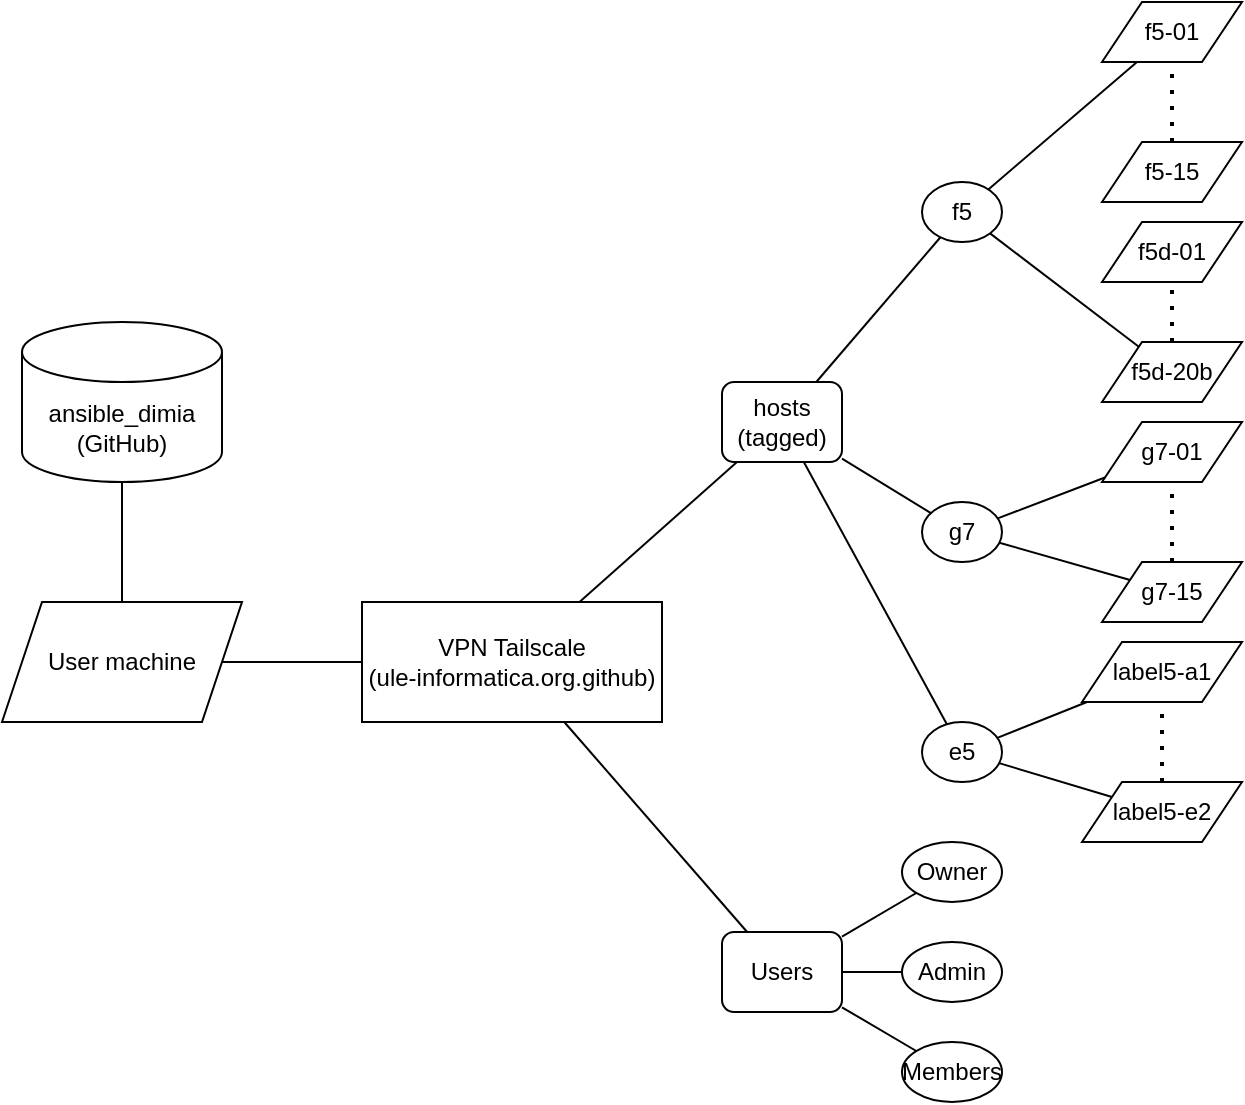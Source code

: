 <mxfile version="24.7.8">
  <diagram name="Página-1" id="mrtegxDcKuLyT-rHk_0z">
    <mxGraphModel dx="980" dy="644" grid="1" gridSize="10" guides="1" tooltips="1" connect="1" arrows="1" fold="1" page="1" pageScale="1" pageWidth="827" pageHeight="1169" math="0" shadow="0">
      <root>
        <mxCell id="0" />
        <mxCell id="1" parent="0" />
        <mxCell id="gzPxU7n1VM5Tg1i428SV-1" value="VPN Tailscale&lt;div&gt;(ule-informatica.org.github)&lt;/div&gt;" style="rounded=0;whiteSpace=wrap;html=1;" vertex="1" parent="1">
          <mxGeometry x="360" y="380" width="150" height="60" as="geometry" />
        </mxCell>
        <mxCell id="gzPxU7n1VM5Tg1i428SV-2" value="f5" style="ellipse;whiteSpace=wrap;html=1;" vertex="1" parent="1">
          <mxGeometry x="640" y="170" width="40" height="30" as="geometry" />
        </mxCell>
        <mxCell id="gzPxU7n1VM5Tg1i428SV-3" value="g7" style="ellipse;whiteSpace=wrap;html=1;" vertex="1" parent="1">
          <mxGeometry x="640" y="330" width="40" height="30" as="geometry" />
        </mxCell>
        <mxCell id="gzPxU7n1VM5Tg1i428SV-4" value="f5-01" style="shape=parallelogram;perimeter=parallelogramPerimeter;whiteSpace=wrap;html=1;fixedSize=1;" vertex="1" parent="1">
          <mxGeometry x="730" y="80" width="70" height="30" as="geometry" />
        </mxCell>
        <mxCell id="gzPxU7n1VM5Tg1i428SV-5" value="f5-15" style="shape=parallelogram;perimeter=parallelogramPerimeter;whiteSpace=wrap;html=1;fixedSize=1;" vertex="1" parent="1">
          <mxGeometry x="730" y="150" width="70" height="30" as="geometry" />
        </mxCell>
        <mxCell id="gzPxU7n1VM5Tg1i428SV-6" value="f5d-01" style="shape=parallelogram;perimeter=parallelogramPerimeter;whiteSpace=wrap;html=1;fixedSize=1;" vertex="1" parent="1">
          <mxGeometry x="730" y="190" width="70" height="30" as="geometry" />
        </mxCell>
        <mxCell id="gzPxU7n1VM5Tg1i428SV-7" value="f5d-20b" style="shape=parallelogram;perimeter=parallelogramPerimeter;whiteSpace=wrap;html=1;fixedSize=1;" vertex="1" parent="1">
          <mxGeometry x="730" y="250" width="70" height="30" as="geometry" />
        </mxCell>
        <mxCell id="gzPxU7n1VM5Tg1i428SV-8" value="g7-01" style="shape=parallelogram;perimeter=parallelogramPerimeter;whiteSpace=wrap;html=1;fixedSize=1;" vertex="1" parent="1">
          <mxGeometry x="730" y="290" width="70" height="30" as="geometry" />
        </mxCell>
        <mxCell id="gzPxU7n1VM5Tg1i428SV-9" value="g7-15" style="shape=parallelogram;perimeter=parallelogramPerimeter;whiteSpace=wrap;html=1;fixedSize=1;" vertex="1" parent="1">
          <mxGeometry x="730" y="360" width="70" height="30" as="geometry" />
        </mxCell>
        <mxCell id="gzPxU7n1VM5Tg1i428SV-10" value="e5" style="ellipse;whiteSpace=wrap;html=1;" vertex="1" parent="1">
          <mxGeometry x="640" y="440" width="40" height="30" as="geometry" />
        </mxCell>
        <mxCell id="gzPxU7n1VM5Tg1i428SV-11" value="label5-a1" style="shape=parallelogram;perimeter=parallelogramPerimeter;whiteSpace=wrap;html=1;fixedSize=1;" vertex="1" parent="1">
          <mxGeometry x="720" y="400" width="80" height="30" as="geometry" />
        </mxCell>
        <mxCell id="gzPxU7n1VM5Tg1i428SV-12" value="label5-e2" style="shape=parallelogram;perimeter=parallelogramPerimeter;whiteSpace=wrap;html=1;fixedSize=1;" vertex="1" parent="1">
          <mxGeometry x="720" y="470" width="80" height="30" as="geometry" />
        </mxCell>
        <mxCell id="gzPxU7n1VM5Tg1i428SV-14" value="" style="endArrow=none;dashed=1;html=1;dashPattern=1 3;strokeWidth=2;rounded=0;" edge="1" parent="1" source="gzPxU7n1VM5Tg1i428SV-5" target="gzPxU7n1VM5Tg1i428SV-4">
          <mxGeometry width="50" height="50" relative="1" as="geometry">
            <mxPoint x="760" y="140" as="sourcePoint" />
            <mxPoint x="360" y="310" as="targetPoint" />
          </mxGeometry>
        </mxCell>
        <mxCell id="gzPxU7n1VM5Tg1i428SV-15" value="" style="endArrow=none;dashed=1;html=1;dashPattern=1 3;strokeWidth=2;rounded=0;" edge="1" parent="1" source="gzPxU7n1VM5Tg1i428SV-7" target="gzPxU7n1VM5Tg1i428SV-6">
          <mxGeometry width="50" height="50" relative="1" as="geometry">
            <mxPoint x="775" y="160" as="sourcePoint" />
            <mxPoint x="775" y="120" as="targetPoint" />
          </mxGeometry>
        </mxCell>
        <mxCell id="gzPxU7n1VM5Tg1i428SV-16" value="" style="endArrow=none;dashed=1;html=1;dashPattern=1 3;strokeWidth=2;rounded=0;" edge="1" parent="1" source="gzPxU7n1VM5Tg1i428SV-9" target="gzPxU7n1VM5Tg1i428SV-8">
          <mxGeometry width="50" height="50" relative="1" as="geometry">
            <mxPoint x="775" y="260" as="sourcePoint" />
            <mxPoint x="775" y="230" as="targetPoint" />
          </mxGeometry>
        </mxCell>
        <mxCell id="gzPxU7n1VM5Tg1i428SV-17" value="" style="endArrow=none;dashed=1;html=1;dashPattern=1 3;strokeWidth=2;rounded=0;" edge="1" parent="1" source="gzPxU7n1VM5Tg1i428SV-12" target="gzPxU7n1VM5Tg1i428SV-11">
          <mxGeometry width="50" height="50" relative="1" as="geometry">
            <mxPoint x="775" y="370" as="sourcePoint" />
            <mxPoint x="775" y="330" as="targetPoint" />
          </mxGeometry>
        </mxCell>
        <mxCell id="gzPxU7n1VM5Tg1i428SV-18" value="" style="endArrow=none;html=1;rounded=0;" edge="1" parent="1" source="gzPxU7n1VM5Tg1i428SV-2" target="gzPxU7n1VM5Tg1i428SV-4">
          <mxGeometry width="50" height="50" relative="1" as="geometry">
            <mxPoint x="310" y="360" as="sourcePoint" />
            <mxPoint x="360" y="310" as="targetPoint" />
          </mxGeometry>
        </mxCell>
        <mxCell id="gzPxU7n1VM5Tg1i428SV-19" value="" style="endArrow=none;html=1;rounded=0;" edge="1" parent="1" source="gzPxU7n1VM5Tg1i428SV-2" target="gzPxU7n1VM5Tg1i428SV-7">
          <mxGeometry width="50" height="50" relative="1" as="geometry">
            <mxPoint x="683" y="184" as="sourcePoint" />
            <mxPoint x="758" y="120" as="targetPoint" />
          </mxGeometry>
        </mxCell>
        <mxCell id="gzPxU7n1VM5Tg1i428SV-20" value="" style="endArrow=none;html=1;rounded=0;" edge="1" parent="1" source="gzPxU7n1VM5Tg1i428SV-3" target="gzPxU7n1VM5Tg1i428SV-8">
          <mxGeometry width="50" height="50" relative="1" as="geometry">
            <mxPoint x="684" y="206" as="sourcePoint" />
            <mxPoint x="758" y="262" as="targetPoint" />
          </mxGeometry>
        </mxCell>
        <mxCell id="gzPxU7n1VM5Tg1i428SV-21" value="" style="endArrow=none;html=1;rounded=0;" edge="1" parent="1" source="gzPxU7n1VM5Tg1i428SV-3" target="gzPxU7n1VM5Tg1i428SV-9">
          <mxGeometry width="50" height="50" relative="1" as="geometry">
            <mxPoint x="688" y="348" as="sourcePoint" />
            <mxPoint x="741" y="328" as="targetPoint" />
          </mxGeometry>
        </mxCell>
        <mxCell id="gzPxU7n1VM5Tg1i428SV-22" value="" style="endArrow=none;html=1;rounded=0;" edge="1" parent="1" source="gzPxU7n1VM5Tg1i428SV-10" target="gzPxU7n1VM5Tg1i428SV-11">
          <mxGeometry width="50" height="50" relative="1" as="geometry">
            <mxPoint x="689" y="360" as="sourcePoint" />
            <mxPoint x="754" y="379" as="targetPoint" />
          </mxGeometry>
        </mxCell>
        <mxCell id="gzPxU7n1VM5Tg1i428SV-23" value="" style="endArrow=none;html=1;rounded=0;" edge="1" parent="1" source="gzPxU7n1VM5Tg1i428SV-10" target="gzPxU7n1VM5Tg1i428SV-12">
          <mxGeometry width="50" height="50" relative="1" as="geometry">
            <mxPoint x="688" y="458" as="sourcePoint" />
            <mxPoint x="733" y="440" as="targetPoint" />
          </mxGeometry>
        </mxCell>
        <mxCell id="gzPxU7n1VM5Tg1i428SV-24" value="ansible_dimia&lt;div&gt;(GitHub)&lt;/div&gt;" style="shape=cylinder3;whiteSpace=wrap;html=1;boundedLbl=1;backgroundOutline=1;size=15;" vertex="1" parent="1">
          <mxGeometry x="190" y="240" width="100" height="80" as="geometry" />
        </mxCell>
        <mxCell id="gzPxU7n1VM5Tg1i428SV-25" value="hosts&lt;div&gt;(tagged)&lt;/div&gt;" style="rounded=1;whiteSpace=wrap;html=1;" vertex="1" parent="1">
          <mxGeometry x="540" y="270" width="60" height="40" as="geometry" />
        </mxCell>
        <mxCell id="gzPxU7n1VM5Tg1i428SV-26" value="" style="endArrow=none;html=1;rounded=0;" edge="1" parent="1" source="gzPxU7n1VM5Tg1i428SV-25" target="gzPxU7n1VM5Tg1i428SV-1">
          <mxGeometry width="50" height="50" relative="1" as="geometry">
            <mxPoint x="310" y="360" as="sourcePoint" />
            <mxPoint x="360" y="310" as="targetPoint" />
          </mxGeometry>
        </mxCell>
        <mxCell id="gzPxU7n1VM5Tg1i428SV-27" value="" style="endArrow=none;html=1;rounded=0;" edge="1" parent="1" source="gzPxU7n1VM5Tg1i428SV-2" target="gzPxU7n1VM5Tg1i428SV-25">
          <mxGeometry width="50" height="50" relative="1" as="geometry">
            <mxPoint x="310" y="360" as="sourcePoint" />
            <mxPoint x="360" y="310" as="targetPoint" />
          </mxGeometry>
        </mxCell>
        <mxCell id="gzPxU7n1VM5Tg1i428SV-28" value="" style="endArrow=none;html=1;rounded=0;" edge="1" parent="1" source="gzPxU7n1VM5Tg1i428SV-3" target="gzPxU7n1VM5Tg1i428SV-25">
          <mxGeometry width="50" height="50" relative="1" as="geometry">
            <mxPoint x="659" y="208" as="sourcePoint" />
            <mxPoint x="597" y="280" as="targetPoint" />
          </mxGeometry>
        </mxCell>
        <mxCell id="gzPxU7n1VM5Tg1i428SV-29" value="" style="endArrow=none;html=1;rounded=0;" edge="1" parent="1" source="gzPxU7n1VM5Tg1i428SV-10" target="gzPxU7n1VM5Tg1i428SV-25">
          <mxGeometry width="50" height="50" relative="1" as="geometry">
            <mxPoint x="654" y="346" as="sourcePoint" />
            <mxPoint x="610" y="318" as="targetPoint" />
          </mxGeometry>
        </mxCell>
        <mxCell id="gzPxU7n1VM5Tg1i428SV-30" value="Users" style="rounded=1;whiteSpace=wrap;html=1;" vertex="1" parent="1">
          <mxGeometry x="540" y="545" width="60" height="40" as="geometry" />
        </mxCell>
        <mxCell id="gzPxU7n1VM5Tg1i428SV-31" value="" style="endArrow=none;html=1;rounded=0;" edge="1" parent="1" source="gzPxU7n1VM5Tg1i428SV-1" target="gzPxU7n1VM5Tg1i428SV-30">
          <mxGeometry width="50" height="50" relative="1" as="geometry">
            <mxPoint x="310" y="360" as="sourcePoint" />
            <mxPoint x="360" y="310" as="targetPoint" />
          </mxGeometry>
        </mxCell>
        <mxCell id="gzPxU7n1VM5Tg1i428SV-32" value="Admin" style="ellipse;whiteSpace=wrap;html=1;" vertex="1" parent="1">
          <mxGeometry x="630" y="550" width="50" height="30" as="geometry" />
        </mxCell>
        <mxCell id="gzPxU7n1VM5Tg1i428SV-33" value="Owner" style="ellipse;whiteSpace=wrap;html=1;" vertex="1" parent="1">
          <mxGeometry x="630" y="500" width="50" height="30" as="geometry" />
        </mxCell>
        <mxCell id="gzPxU7n1VM5Tg1i428SV-34" value="Members" style="ellipse;whiteSpace=wrap;html=1;" vertex="1" parent="1">
          <mxGeometry x="630" y="600" width="50" height="30" as="geometry" />
        </mxCell>
        <mxCell id="gzPxU7n1VM5Tg1i428SV-35" value="" style="endArrow=none;html=1;rounded=0;" edge="1" parent="1" source="gzPxU7n1VM5Tg1i428SV-30" target="gzPxU7n1VM5Tg1i428SV-33">
          <mxGeometry width="50" height="50" relative="1" as="geometry">
            <mxPoint x="310" y="360" as="sourcePoint" />
            <mxPoint x="360" y="310" as="targetPoint" />
          </mxGeometry>
        </mxCell>
        <mxCell id="gzPxU7n1VM5Tg1i428SV-36" value="" style="endArrow=none;html=1;rounded=0;" edge="1" parent="1" source="gzPxU7n1VM5Tg1i428SV-30" target="gzPxU7n1VM5Tg1i428SV-32">
          <mxGeometry width="50" height="50" relative="1" as="geometry">
            <mxPoint x="610" y="561" as="sourcePoint" />
            <mxPoint x="645" y="544" as="targetPoint" />
          </mxGeometry>
        </mxCell>
        <mxCell id="gzPxU7n1VM5Tg1i428SV-37" value="" style="endArrow=none;html=1;rounded=0;" edge="1" parent="1" source="gzPxU7n1VM5Tg1i428SV-30" target="gzPxU7n1VM5Tg1i428SV-34">
          <mxGeometry width="50" height="50" relative="1" as="geometry">
            <mxPoint x="610" y="575" as="sourcePoint" />
            <mxPoint x="640" y="575" as="targetPoint" />
          </mxGeometry>
        </mxCell>
        <mxCell id="gzPxU7n1VM5Tg1i428SV-38" value="User machine" style="shape=parallelogram;perimeter=parallelogramPerimeter;whiteSpace=wrap;html=1;fixedSize=1;" vertex="1" parent="1">
          <mxGeometry x="180" y="380" width="120" height="60" as="geometry" />
        </mxCell>
        <mxCell id="gzPxU7n1VM5Tg1i428SV-39" value="" style="endArrow=none;html=1;rounded=0;" edge="1" parent="1" source="gzPxU7n1VM5Tg1i428SV-38" target="gzPxU7n1VM5Tg1i428SV-1">
          <mxGeometry width="50" height="50" relative="1" as="geometry">
            <mxPoint x="300" y="420" as="sourcePoint" />
            <mxPoint x="350" y="370" as="targetPoint" />
          </mxGeometry>
        </mxCell>
        <mxCell id="gzPxU7n1VM5Tg1i428SV-40" value="" style="endArrow=none;html=1;rounded=0;" edge="1" parent="1" source="gzPxU7n1VM5Tg1i428SV-38" target="gzPxU7n1VM5Tg1i428SV-24">
          <mxGeometry width="50" height="50" relative="1" as="geometry">
            <mxPoint x="300" y="420" as="sourcePoint" />
            <mxPoint x="350" y="370" as="targetPoint" />
          </mxGeometry>
        </mxCell>
      </root>
    </mxGraphModel>
  </diagram>
</mxfile>
